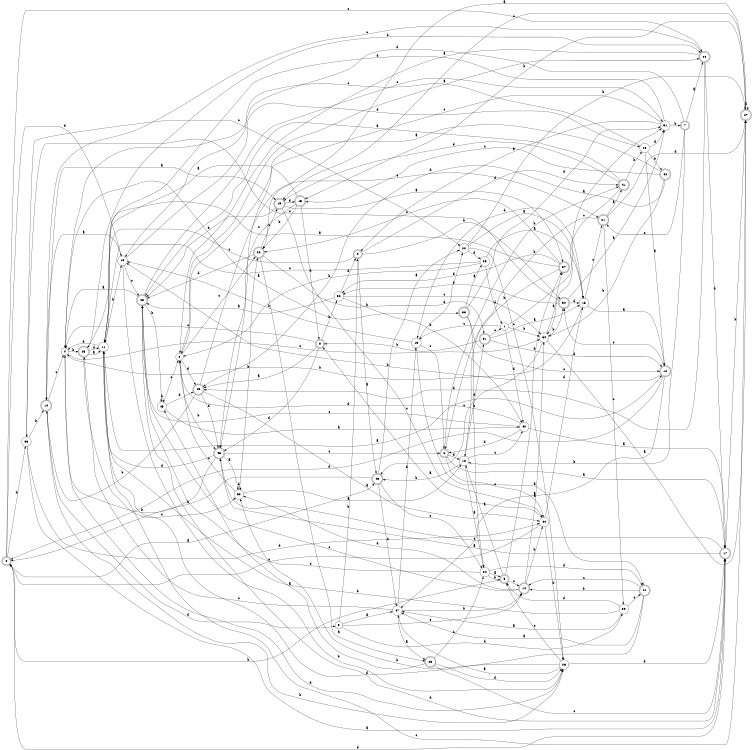 digraph n43_6 {
__start0 [label="" shape="none"];

rankdir=LR;
size="8,5";

s0 [style="rounded,filled", color="black", fillcolor="white" shape="doublecircle", label="0"];
s1 [style="filled", color="black", fillcolor="white" shape="circle", label="1"];
s2 [style="filled", color="black", fillcolor="white" shape="circle", label="2"];
s3 [style="rounded,filled", color="black", fillcolor="white" shape="doublecircle", label="3"];
s4 [style="filled", color="black", fillcolor="white" shape="circle", label="4"];
s5 [style="filled", color="black", fillcolor="white" shape="circle", label="5"];
s6 [style="rounded,filled", color="black", fillcolor="white" shape="doublecircle", label="6"];
s7 [style="rounded,filled", color="black", fillcolor="white" shape="doublecircle", label="7"];
s8 [style="rounded,filled", color="black", fillcolor="white" shape="doublecircle", label="8"];
s9 [style="rounded,filled", color="black", fillcolor="white" shape="doublecircle", label="9"];
s10 [style="rounded,filled", color="black", fillcolor="white" shape="doublecircle", label="10"];
s11 [style="filled", color="black", fillcolor="white" shape="circle", label="11"];
s12 [style="rounded,filled", color="black", fillcolor="white" shape="doublecircle", label="12"];
s13 [style="filled", color="black", fillcolor="white" shape="circle", label="13"];
s14 [style="rounded,filled", color="black", fillcolor="white" shape="doublecircle", label="14"];
s15 [style="rounded,filled", color="black", fillcolor="white" shape="doublecircle", label="15"];
s16 [style="filled", color="black", fillcolor="white" shape="circle", label="16"];
s17 [style="rounded,filled", color="black", fillcolor="white" shape="doublecircle", label="17"];
s18 [style="filled", color="black", fillcolor="white" shape="circle", label="18"];
s19 [style="rounded,filled", color="black", fillcolor="white" shape="doublecircle", label="19"];
s20 [style="filled", color="black", fillcolor="white" shape="circle", label="20"];
s21 [style="rounded,filled", color="black", fillcolor="white" shape="doublecircle", label="21"];
s22 [style="rounded,filled", color="black", fillcolor="white" shape="doublecircle", label="22"];
s23 [style="rounded,filled", color="black", fillcolor="white" shape="doublecircle", label="23"];
s24 [style="filled", color="black", fillcolor="white" shape="circle", label="24"];
s25 [style="rounded,filled", color="black", fillcolor="white" shape="doublecircle", label="25"];
s26 [style="filled", color="black", fillcolor="white" shape="circle", label="26"];
s27 [style="rounded,filled", color="black", fillcolor="white" shape="doublecircle", label="27"];
s28 [style="filled", color="black", fillcolor="white" shape="circle", label="28"];
s29 [style="rounded,filled", color="black", fillcolor="white" shape="doublecircle", label="29"];
s30 [style="rounded,filled", color="black", fillcolor="white" shape="doublecircle", label="30"];
s31 [style="filled", color="black", fillcolor="white" shape="circle", label="31"];
s32 [style="rounded,filled", color="black", fillcolor="white" shape="doublecircle", label="32"];
s33 [style="filled", color="black", fillcolor="white" shape="circle", label="33"];
s34 [style="filled", color="black", fillcolor="white" shape="circle", label="34"];
s35 [style="filled", color="black", fillcolor="white" shape="circle", label="35"];
s36 [style="rounded,filled", color="black", fillcolor="white" shape="doublecircle", label="36"];
s37 [style="rounded,filled", color="black", fillcolor="white" shape="doublecircle", label="37"];
s38 [style="rounded,filled", color="black", fillcolor="white" shape="doublecircle", label="38"];
s39 [style="filled", color="black", fillcolor="white" shape="circle", label="39"];
s40 [style="filled", color="black", fillcolor="white" shape="circle", label="40"];
s41 [style="rounded,filled", color="black", fillcolor="white" shape="doublecircle", label="41"];
s42 [style="rounded,filled", color="black", fillcolor="white" shape="doublecircle", label="42"];
s43 [style="rounded,filled", color="black", fillcolor="white" shape="doublecircle", label="43"];
s44 [style="filled", color="black", fillcolor="white" shape="circle", label="44"];
s45 [style="filled", color="black", fillcolor="white" shape="circle", label="45"];
s46 [style="rounded,filled", color="black", fillcolor="white" shape="doublecircle", label="46"];
s47 [style="filled", color="black", fillcolor="white" shape="circle", label="47"];
s48 [style="rounded,filled", color="black", fillcolor="white" shape="doublecircle", label="48"];
s49 [style="filled", color="black", fillcolor="white" shape="circle", label="49"];
s50 [style="filled", color="black", fillcolor="white" shape="circle", label="50"];
s51 [style="rounded,filled", color="black", fillcolor="white" shape="doublecircle", label="51"];
s52 [style="filled", color="black", fillcolor="white" shape="circle", label="52"];
s0 -> s43 [label="a"];
s0 -> s33 [label="b"];
s0 -> s36 [label="c"];
s0 -> s49 [label="d"];
s1 -> s31 [label="a"];
s1 -> s34 [label="b"];
s1 -> s13 [label="c"];
s1 -> s40 [label="d"];
s2 -> s36 [label="a"];
s2 -> s46 [label="b"];
s2 -> s32 [label="c"];
s2 -> s29 [label="d"];
s3 -> s18 [label="a"];
s3 -> s0 [label="b"];
s3 -> s14 [label="c"];
s3 -> s37 [label="d"];
s4 -> s38 [label="a"];
s4 -> s25 [label="b"];
s4 -> s34 [label="c"];
s4 -> s26 [label="d"];
s5 -> s47 [label="a"];
s5 -> s9 [label="b"];
s5 -> s14 [label="c"];
s5 -> s39 [label="d"];
s6 -> s17 [label="a"];
s6 -> s41 [label="b"];
s6 -> s44 [label="c"];
s6 -> s18 [label="d"];
s7 -> s36 [label="a"];
s7 -> s18 [label="b"];
s7 -> s21 [label="c"];
s7 -> s49 [label="d"];
s8 -> s29 [label="a"];
s8 -> s52 [label="b"];
s8 -> s4 [label="c"];
s8 -> s46 [label="d"];
s9 -> s43 [label="a"];
s9 -> s30 [label="b"];
s9 -> s11 [label="c"];
s9 -> s41 [label="d"];
s10 -> s19 [label="a"];
s10 -> s26 [label="b"];
s10 -> s4 [label="c"];
s10 -> s5 [label="d"];
s11 -> s12 [label="a"];
s11 -> s49 [label="b"];
s11 -> s27 [label="c"];
s11 -> s4 [label="d"];
s12 -> s47 [label="a"];
s12 -> s49 [label="b"];
s12 -> s30 [label="c"];
s12 -> s0 [label="d"];
s13 -> s22 [label="a"];
s13 -> s49 [label="b"];
s13 -> s6 [label="c"];
s13 -> s20 [label="d"];
s14 -> s34 [label="a"];
s14 -> s44 [label="b"];
s14 -> s48 [label="c"];
s14 -> s50 [label="d"];
s15 -> s11 [label="a"];
s15 -> s32 [label="b"];
s15 -> s46 [label="c"];
s15 -> s8 [label="d"];
s16 -> s12 [label="a"];
s16 -> s4 [label="b"];
s16 -> s21 [label="c"];
s16 -> s13 [label="d"];
s17 -> s46 [label="a"];
s17 -> s27 [label="b"];
s17 -> s46 [label="c"];
s17 -> s0 [label="d"];
s18 -> s24 [label="a"];
s18 -> s43 [label="b"];
s18 -> s40 [label="c"];
s18 -> s51 [label="d"];
s19 -> s37 [label="a"];
s19 -> s48 [label="b"];
s19 -> s44 [label="c"];
s19 -> s15 [label="d"];
s20 -> s16 [label="a"];
s20 -> s27 [label="b"];
s20 -> s26 [label="c"];
s20 -> s35 [label="d"];
s21 -> s41 [label="a"];
s21 -> s18 [label="b"];
s21 -> s39 [label="c"];
s21 -> s27 [label="d"];
s22 -> s47 [label="a"];
s22 -> s14 [label="b"];
s22 -> s14 [label="c"];
s22 -> s11 [label="d"];
s23 -> s45 [label="a"];
s23 -> s24 [label="b"];
s23 -> s17 [label="c"];
s23 -> s26 [label="d"];
s24 -> s3 [label="a"];
s24 -> s3 [label="b"];
s24 -> s48 [label="c"];
s24 -> s22 [label="d"];
s25 -> s11 [label="a"];
s25 -> s36 [label="b"];
s25 -> s50 [label="c"];
s25 -> s11 [label="d"];
s26 -> s47 [label="a"];
s26 -> s50 [label="b"];
s26 -> s3 [label="c"];
s26 -> s17 [label="d"];
s27 -> s32 [label="a"];
s27 -> s15 [label="b"];
s27 -> s19 [label="c"];
s27 -> s27 [label="d"];
s28 -> s12 [label="a"];
s28 -> s42 [label="b"];
s28 -> s4 [label="c"];
s28 -> s31 [label="d"];
s29 -> s44 [label="a"];
s29 -> s10 [label="b"];
s29 -> s21 [label="c"];
s29 -> s46 [label="d"];
s30 -> s31 [label="a"];
s30 -> s52 [label="b"];
s30 -> s33 [label="c"];
s30 -> s16 [label="d"];
s31 -> s9 [label="a"];
s31 -> s7 [label="b"];
s31 -> s46 [label="c"];
s31 -> s11 [label="d"];
s32 -> s23 [label="a"];
s32 -> s51 [label="b"];
s32 -> s19 [label="c"];
s32 -> s48 [label="d"];
s33 -> s17 [label="a"];
s33 -> s10 [label="b"];
s33 -> s20 [label="c"];
s33 -> s44 [label="d"];
s34 -> s27 [label="a"];
s34 -> s30 [label="b"];
s34 -> s43 [label="c"];
s34 -> s37 [label="d"];
s35 -> s16 [label="a"];
s35 -> s2 [label="b"];
s35 -> s11 [label="c"];
s35 -> s1 [label="d"];
s36 -> s2 [label="a"];
s36 -> s17 [label="b"];
s36 -> s10 [label="c"];
s36 -> s29 [label="d"];
s37 -> s25 [label="a"];
s37 -> s6 [label="b"];
s37 -> s32 [label="c"];
s37 -> s52 [label="d"];
s38 -> s35 [label="a"];
s38 -> s24 [label="b"];
s38 -> s12 [label="c"];
s38 -> s31 [label="d"];
s39 -> s47 [label="a"];
s39 -> s11 [label="b"];
s39 -> s22 [label="c"];
s39 -> s3 [label="d"];
s40 -> s17 [label="a"];
s40 -> s6 [label="b"];
s40 -> s48 [label="c"];
s40 -> s2 [label="d"];
s41 -> s48 [label="a"];
s41 -> s28 [label="b"];
s41 -> s34 [label="c"];
s41 -> s19 [label="d"];
s42 -> s2 [label="a"];
s42 -> s34 [label="b"];
s42 -> s15 [label="c"];
s42 -> s29 [label="d"];
s43 -> s20 [label="a"];
s43 -> s0 [label="b"];
s43 -> s24 [label="c"];
s43 -> s47 [label="d"];
s44 -> s8 [label="a"];
s44 -> s26 [label="b"];
s44 -> s0 [label="c"];
s44 -> s16 [label="d"];
s45 -> s40 [label="a"];
s45 -> s45 [label="b"];
s45 -> s2 [label="c"];
s45 -> s29 [label="d"];
s46 -> s50 [label="a"];
s46 -> s4 [label="b"];
s46 -> s6 [label="c"];
s46 -> s11 [label="d"];
s47 -> s23 [label="a"];
s47 -> s14 [label="b"];
s47 -> s25 [label="c"];
s47 -> s13 [label="d"];
s48 -> s4 [label="a"];
s48 -> s45 [label="b"];
s48 -> s31 [label="c"];
s48 -> s17 [label="d"];
s49 -> s10 [label="a"];
s49 -> s26 [label="b"];
s49 -> s48 [label="c"];
s49 -> s28 [label="d"];
s50 -> s18 [label="a"];
s50 -> s32 [label="b"];
s50 -> s2 [label="c"];
s50 -> s50 [label="d"];
s51 -> s16 [label="a"];
s51 -> s8 [label="b"];
s51 -> s1 [label="c"];
s51 -> s12 [label="d"];
s52 -> s48 [label="a"];
s52 -> s40 [label="b"];
s52 -> s34 [label="c"];
s52 -> s9 [label="d"];

}